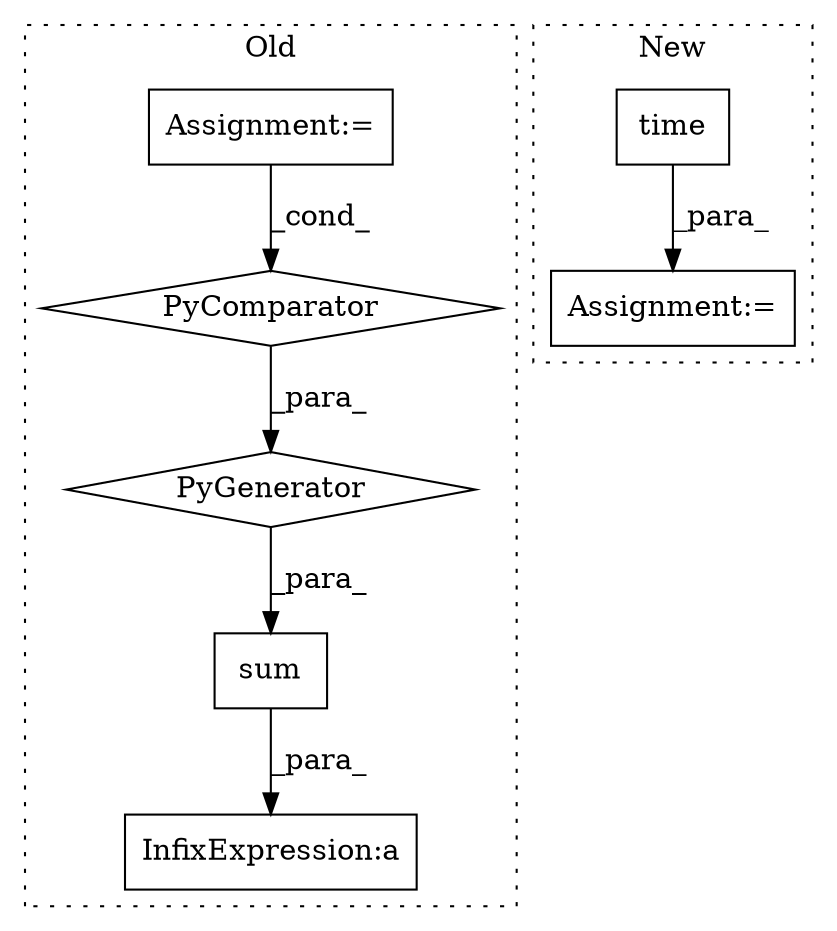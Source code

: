 digraph G {
subgraph cluster0 {
1 [label="PyGenerator" a="107" s="6226" l="107" shape="diamond"];
3 [label="PyComparator" a="113" s="6293" l="34" shape="diamond"];
5 [label="Assignment:=" a="7" s="6293" l="34" shape="box"];
6 [label="InfixExpression:a" a="27" s="6330" l="3" shape="box"];
7 [label="sum" a="32" s="6213,6333" l="13,-3" shape="box"];
label = "Old";
style="dotted";
}
subgraph cluster1 {
2 [label="time" a="32" s="8066" l="6" shape="box"];
4 [label="Assignment:=" a="7" s="8053" l="2" shape="box"];
label = "New";
style="dotted";
}
1 -> 7 [label="_para_"];
2 -> 4 [label="_para_"];
3 -> 1 [label="_para_"];
5 -> 3 [label="_cond_"];
7 -> 6 [label="_para_"];
}
